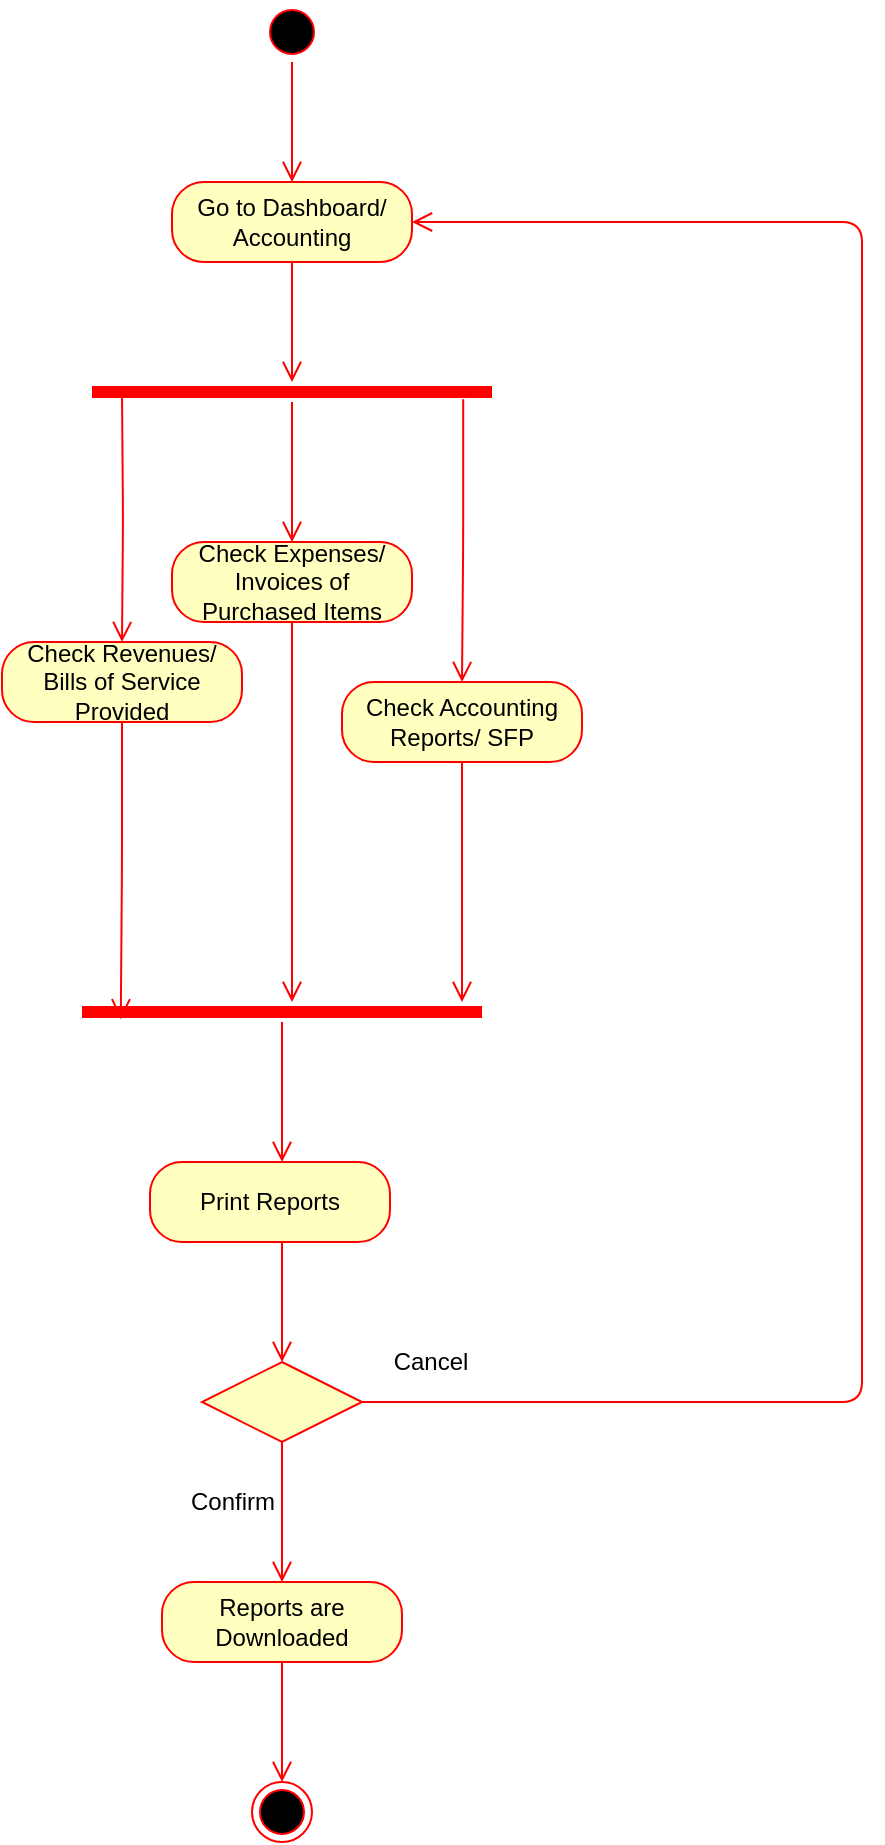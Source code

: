 <mxfile version="13.0.9" type="github">
  <diagram id="QaHnhZTuwdrziZpzkqdP" name="Page-1">
    <mxGraphModel dx="782" dy="469" grid="1" gridSize="10" guides="1" tooltips="1" connect="1" arrows="1" fold="1" page="1" pageScale="1" pageWidth="827" pageHeight="1169" math="0" shadow="0">
      <root>
        <mxCell id="0" />
        <mxCell id="1" parent="0" />
        <mxCell id="ryV_a5rJvGgvUayTbNqB-1" value="" style="ellipse;html=1;shape=startState;fillColor=#000000;strokeColor=#ff0000;" vertex="1" parent="1">
          <mxGeometry x="350" y="30" width="30" height="30" as="geometry" />
        </mxCell>
        <mxCell id="ryV_a5rJvGgvUayTbNqB-2" value="" style="edgeStyle=orthogonalEdgeStyle;html=1;verticalAlign=bottom;endArrow=open;endSize=8;strokeColor=#ff0000;" edge="1" source="ryV_a5rJvGgvUayTbNqB-1" parent="1">
          <mxGeometry relative="1" as="geometry">
            <mxPoint x="365" y="120" as="targetPoint" />
          </mxGeometry>
        </mxCell>
        <mxCell id="ryV_a5rJvGgvUayTbNqB-3" value="Go to Dashboard/ Accounting" style="rounded=1;whiteSpace=wrap;html=1;arcSize=40;fontColor=#000000;fillColor=#ffffc0;strokeColor=#ff0000;" vertex="1" parent="1">
          <mxGeometry x="305" y="120" width="120" height="40" as="geometry" />
        </mxCell>
        <mxCell id="ryV_a5rJvGgvUayTbNqB-4" value="" style="edgeStyle=orthogonalEdgeStyle;html=1;verticalAlign=bottom;endArrow=open;endSize=8;strokeColor=#ff0000;" edge="1" source="ryV_a5rJvGgvUayTbNqB-3" parent="1">
          <mxGeometry relative="1" as="geometry">
            <mxPoint x="365" y="220" as="targetPoint" />
          </mxGeometry>
        </mxCell>
        <mxCell id="ryV_a5rJvGgvUayTbNqB-10" value="Check Revenues/ Bills of Service Provided" style="rounded=1;whiteSpace=wrap;html=1;arcSize=40;fontColor=#000000;fillColor=#ffffc0;strokeColor=#ff0000;" vertex="1" parent="1">
          <mxGeometry x="220" y="350" width="120" height="40" as="geometry" />
        </mxCell>
        <mxCell id="ryV_a5rJvGgvUayTbNqB-11" value="" style="edgeStyle=orthogonalEdgeStyle;html=1;verticalAlign=bottom;endArrow=open;endSize=8;strokeColor=#ff0000;entryX=0.097;entryY=0.867;entryDx=0;entryDy=0;entryPerimeter=0;" edge="1" source="ryV_a5rJvGgvUayTbNqB-10" parent="1" target="ryV_a5rJvGgvUayTbNqB-20">
          <mxGeometry relative="1" as="geometry">
            <mxPoint x="270" y="520" as="targetPoint" />
            <Array as="points" />
          </mxGeometry>
        </mxCell>
        <mxCell id="ryV_a5rJvGgvUayTbNqB-12" value="Check Accounting Reports/ SFP" style="rounded=1;whiteSpace=wrap;html=1;arcSize=40;fontColor=#000000;fillColor=#ffffc0;strokeColor=#ff0000;" vertex="1" parent="1">
          <mxGeometry x="390" y="370" width="120" height="40" as="geometry" />
        </mxCell>
        <mxCell id="ryV_a5rJvGgvUayTbNqB-13" value="" style="edgeStyle=orthogonalEdgeStyle;html=1;verticalAlign=bottom;endArrow=open;endSize=8;strokeColor=#ff0000;" edge="1" source="ryV_a5rJvGgvUayTbNqB-12" parent="1">
          <mxGeometry relative="1" as="geometry">
            <mxPoint x="450" y="530" as="targetPoint" />
          </mxGeometry>
        </mxCell>
        <mxCell id="ryV_a5rJvGgvUayTbNqB-14" value="" style="shape=line;html=1;strokeWidth=6;strokeColor=#ff0000;" vertex="1" parent="1">
          <mxGeometry x="265" y="220" width="200" height="10" as="geometry" />
        </mxCell>
        <mxCell id="ryV_a5rJvGgvUayTbNqB-15" value="" style="edgeStyle=orthogonalEdgeStyle;html=1;verticalAlign=bottom;endArrow=open;endSize=8;strokeColor=#ff0000;entryX=0.5;entryY=0;entryDx=0;entryDy=0;" edge="1" parent="1" target="ryV_a5rJvGgvUayTbNqB-10">
          <mxGeometry relative="1" as="geometry">
            <mxPoint x="279.5" y="320" as="targetPoint" />
            <mxPoint x="280" y="225" as="sourcePoint" />
            <Array as="points" />
          </mxGeometry>
        </mxCell>
        <mxCell id="ryV_a5rJvGgvUayTbNqB-16" value="" style="edgeStyle=orthogonalEdgeStyle;html=1;verticalAlign=bottom;endArrow=open;endSize=8;strokeColor=#ff0000;" edge="1" parent="1" source="ryV_a5rJvGgvUayTbNqB-14">
          <mxGeometry relative="1" as="geometry">
            <mxPoint x="365" y="300" as="targetPoint" />
            <mxPoint x="375" y="240" as="sourcePoint" />
            <Array as="points">
              <mxPoint x="365" y="260" />
              <mxPoint x="365" y="260" />
            </Array>
          </mxGeometry>
        </mxCell>
        <mxCell id="ryV_a5rJvGgvUayTbNqB-17" value="Check Expenses/ Invoices of Purchased Items" style="rounded=1;whiteSpace=wrap;html=1;arcSize=40;fontColor=#000000;fillColor=#ffffc0;strokeColor=#ff0000;" vertex="1" parent="1">
          <mxGeometry x="305" y="300" width="120" height="40" as="geometry" />
        </mxCell>
        <mxCell id="ryV_a5rJvGgvUayTbNqB-18" value="" style="edgeStyle=orthogonalEdgeStyle;html=1;verticalAlign=bottom;endArrow=open;endSize=8;strokeColor=#ff0000;" edge="1" source="ryV_a5rJvGgvUayTbNqB-17" parent="1" target="ryV_a5rJvGgvUayTbNqB-20">
          <mxGeometry relative="1" as="geometry">
            <mxPoint x="365" y="400" as="targetPoint" />
            <Array as="points">
              <mxPoint x="365" y="480" />
              <mxPoint x="365" y="480" />
            </Array>
          </mxGeometry>
        </mxCell>
        <mxCell id="ryV_a5rJvGgvUayTbNqB-19" value="" style="edgeStyle=orthogonalEdgeStyle;html=1;verticalAlign=bottom;endArrow=open;endSize=8;strokeColor=#ff0000;exitX=0.928;exitY=0.867;exitDx=0;exitDy=0;exitPerimeter=0;" edge="1" parent="1" source="ryV_a5rJvGgvUayTbNqB-14">
          <mxGeometry relative="1" as="geometry">
            <mxPoint x="450" y="370" as="targetPoint" />
            <mxPoint x="450" y="240" as="sourcePoint" />
          </mxGeometry>
        </mxCell>
        <mxCell id="ryV_a5rJvGgvUayTbNqB-20" value="" style="shape=line;html=1;strokeWidth=6;strokeColor=#ff0000;" vertex="1" parent="1">
          <mxGeometry x="260" y="530" width="200" height="10" as="geometry" />
        </mxCell>
        <mxCell id="ryV_a5rJvGgvUayTbNqB-21" value="" style="edgeStyle=orthogonalEdgeStyle;html=1;verticalAlign=bottom;endArrow=open;endSize=8;strokeColor=#ff0000;" edge="1" source="ryV_a5rJvGgvUayTbNqB-20" parent="1">
          <mxGeometry relative="1" as="geometry">
            <mxPoint x="360" y="610" as="targetPoint" />
          </mxGeometry>
        </mxCell>
        <mxCell id="ryV_a5rJvGgvUayTbNqB-22" value="Print Reports" style="rounded=1;whiteSpace=wrap;html=1;arcSize=40;fontColor=#000000;fillColor=#ffffc0;strokeColor=#ff0000;" vertex="1" parent="1">
          <mxGeometry x="294" y="610" width="120" height="40" as="geometry" />
        </mxCell>
        <mxCell id="ryV_a5rJvGgvUayTbNqB-23" value="" style="edgeStyle=orthogonalEdgeStyle;html=1;verticalAlign=bottom;endArrow=open;endSize=8;strokeColor=#ff0000;" edge="1" source="ryV_a5rJvGgvUayTbNqB-22" parent="1">
          <mxGeometry relative="1" as="geometry">
            <mxPoint x="360" y="710" as="targetPoint" />
            <Array as="points">
              <mxPoint x="360" y="710" />
            </Array>
          </mxGeometry>
        </mxCell>
        <mxCell id="ryV_a5rJvGgvUayTbNqB-25" value="" style="rhombus;whiteSpace=wrap;html=1;fillColor=#ffffc0;strokeColor=#ff0000;" vertex="1" parent="1">
          <mxGeometry x="320" y="710" width="80" height="40" as="geometry" />
        </mxCell>
        <mxCell id="ryV_a5rJvGgvUayTbNqB-26" value="" style="edgeStyle=orthogonalEdgeStyle;html=1;align=left;verticalAlign=bottom;endArrow=open;endSize=8;strokeColor=#ff0000;entryX=1;entryY=0.5;entryDx=0;entryDy=0;" edge="1" source="ryV_a5rJvGgvUayTbNqB-25" parent="1" target="ryV_a5rJvGgvUayTbNqB-3">
          <mxGeometry x="-1" relative="1" as="geometry">
            <mxPoint x="430" y="140" as="targetPoint" />
            <Array as="points">
              <mxPoint x="650" y="730" />
              <mxPoint x="650" y="140" />
            </Array>
          </mxGeometry>
        </mxCell>
        <mxCell id="ryV_a5rJvGgvUayTbNqB-27" value="" style="edgeStyle=orthogonalEdgeStyle;html=1;align=left;verticalAlign=top;endArrow=open;endSize=8;strokeColor=#ff0000;" edge="1" source="ryV_a5rJvGgvUayTbNqB-25" parent="1">
          <mxGeometry x="-1" relative="1" as="geometry">
            <mxPoint x="360" y="820" as="targetPoint" />
          </mxGeometry>
        </mxCell>
        <mxCell id="ryV_a5rJvGgvUayTbNqB-30" value="Confirm" style="text;html=1;align=center;verticalAlign=middle;resizable=0;points=[];autosize=1;" vertex="1" parent="1">
          <mxGeometry x="305" y="770" width="60" height="20" as="geometry" />
        </mxCell>
        <mxCell id="ryV_a5rJvGgvUayTbNqB-31" value="Cancel" style="text;html=1;align=center;verticalAlign=middle;resizable=0;points=[];autosize=1;" vertex="1" parent="1">
          <mxGeometry x="409" y="700" width="50" height="20" as="geometry" />
        </mxCell>
        <mxCell id="ryV_a5rJvGgvUayTbNqB-32" value="Reports are Downloaded" style="rounded=1;whiteSpace=wrap;html=1;arcSize=40;fontColor=#000000;fillColor=#ffffc0;strokeColor=#ff0000;" vertex="1" parent="1">
          <mxGeometry x="300" y="820" width="120" height="40" as="geometry" />
        </mxCell>
        <mxCell id="ryV_a5rJvGgvUayTbNqB-33" value="" style="edgeStyle=orthogonalEdgeStyle;html=1;verticalAlign=bottom;endArrow=open;endSize=8;strokeColor=#ff0000;" edge="1" source="ryV_a5rJvGgvUayTbNqB-32" parent="1">
          <mxGeometry relative="1" as="geometry">
            <mxPoint x="360" y="920" as="targetPoint" />
          </mxGeometry>
        </mxCell>
        <mxCell id="ryV_a5rJvGgvUayTbNqB-37" value="" style="ellipse;html=1;shape=endState;fillColor=#000000;strokeColor=#ff0000;" vertex="1" parent="1">
          <mxGeometry x="345" y="920" width="30" height="30" as="geometry" />
        </mxCell>
      </root>
    </mxGraphModel>
  </diagram>
</mxfile>

